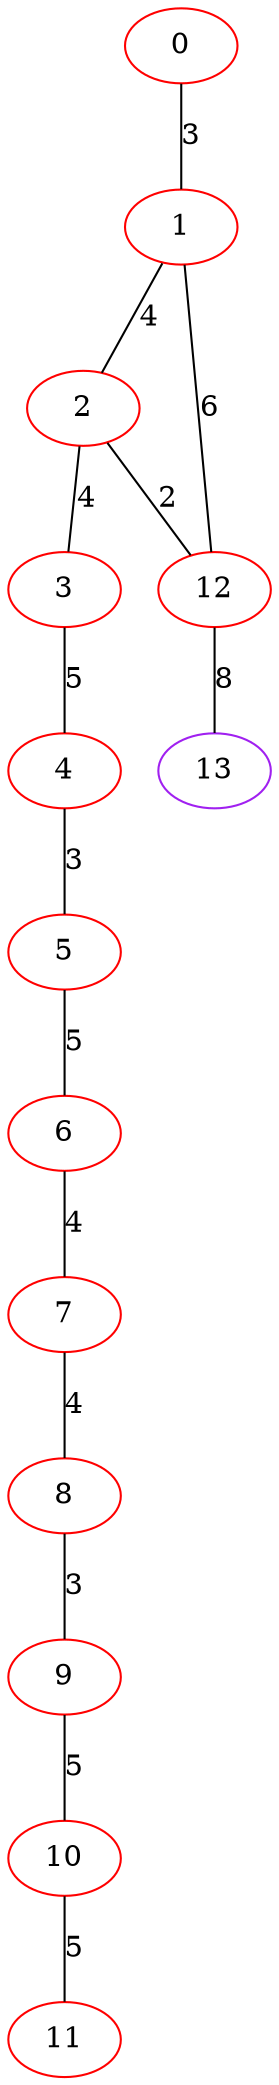 graph "" {
0 [color=red, weight=1];
1 [color=red, weight=1];
2 [color=red, weight=1];
3 [color=red, weight=1];
4 [color=red, weight=1];
5 [color=red, weight=1];
6 [color=red, weight=1];
7 [color=red, weight=1];
8 [color=red, weight=1];
9 [color=red, weight=1];
10 [color=red, weight=1];
11 [color=red, weight=1];
12 [color=red, weight=1];
13 [color=purple, weight=4];
0 -- 1  [key=0, label=3];
1 -- 2  [key=0, label=4];
1 -- 12  [key=0, label=6];
2 -- 3  [key=0, label=4];
2 -- 12  [key=0, label=2];
3 -- 4  [key=0, label=5];
4 -- 5  [key=0, label=3];
5 -- 6  [key=0, label=5];
6 -- 7  [key=0, label=4];
7 -- 8  [key=0, label=4];
8 -- 9  [key=0, label=3];
9 -- 10  [key=0, label=5];
10 -- 11  [key=0, label=5];
12 -- 13  [key=0, label=8];
}
